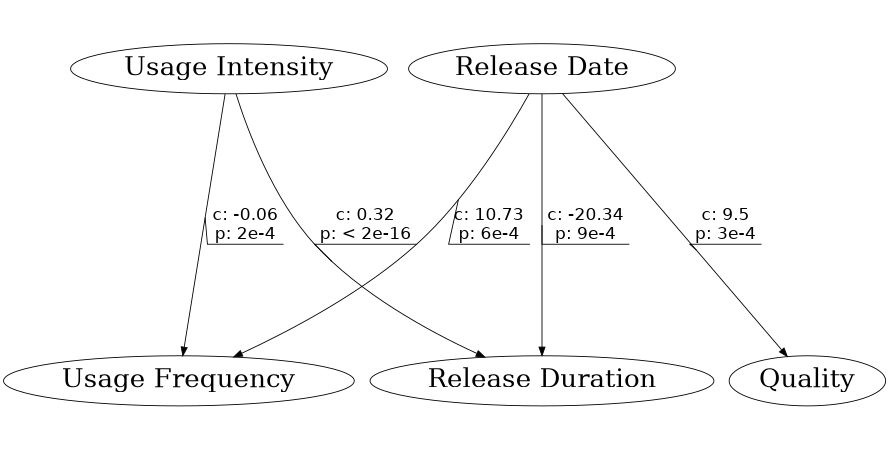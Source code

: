 digraph {
  size="6,3";ratio=fill;
  node[fontsize=30];
  edge [fontname = "helvetica", decorate=true,  fontsize=20];
  "Release Date" ;
  "Usage Intensity" ;
  "Release Duration" ;
  "Usage Frequency" ;
  "Quality" ;
  edge [dir=forward, label=" c: 10.73 \n p: 6e-4 "] "Release Date" -> "Usage Frequency" ;
  edge [dir=forward, label=" c: 9.5 \n p: 3e-4 "] "Release Date" -> "Quality" ;
  edge [dir=forward, label=" c: 0.32 \n p: < 2e-16 "] "Usage Intensity" -> "Release Duration" ;
  edge [dir=forward, label=" c: -0.06 \n p: 2e-4 "] "Usage Intensity" -> "Usage Frequency" ;
  edge [dir=forward, label=" c: -20.34 \n p: 9e-4 "] "Release Date" -> "Release Duration" ;
}
